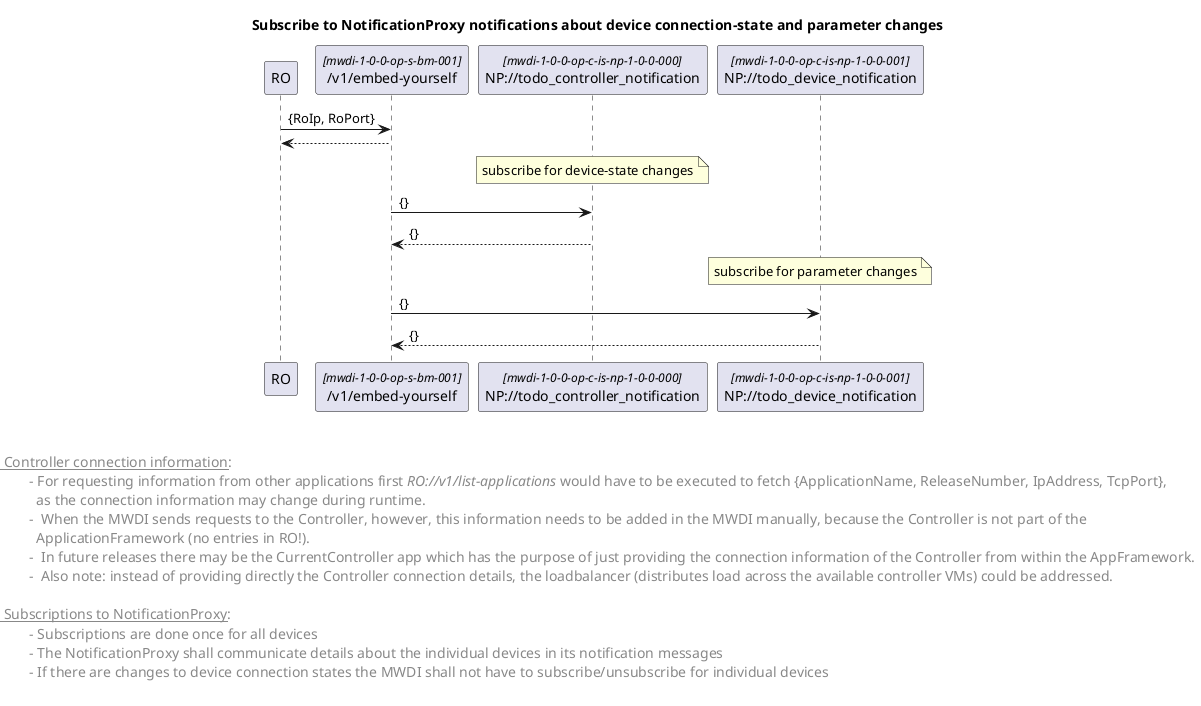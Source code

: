 @startuml
skinparam responseMessageBelowArrow true
skinparam guillemet [ ]
skinparam participant {
  StereotypeFontSize 12  
}

title Subscribe to NotificationProxy notifications about device connection-state and parameter changes

'participants
participant "RO" as ro
participant "/v1/embed-yourself" as mwdi <<mwdi-1-0-0-op-s-bm-001>>
participant "NP://todo_controller_notification" as npConnectionStatusNotif <<mwdi-1-0-0-op-c-is-np-1-0-0-000>>
participant "NP://todo_device_notification" as npDevChangeNotif <<mwdi-1-0-0-op-c-is-np-1-0-0-001>>

ro -> mwdi: {RoIp, RoPort}
mwdi --> ro

note over npConnectionStatusNotif: subscribe for device-state changes
mwdi -> npConnectionStatusNotif: {}
npConnectionStatusNotif --> mwdi: {}

note over npDevChangeNotif: subscribe for parameter changes
mwdi -> npDevChangeNotif: {}
npDevChangeNotif --> mwdi: {}


left footer 


<u> Controller connection information</u>:
\t- For requesting information from other applications first <i>RO://v1/list-applications</i> would have to be executed to fetch {ApplicationName, ReleaseNumber, IpAddress, TcpPort}, 
\t  as the connection information may change during runtime.
\t-  When the MWDI sends requests to the Controller, however, this information needs to be added in the MWDI manually, because the Controller is not part of the 
\t  ApplicationFramework (no entries in RO!). 
\t-  In future releases there may be the CurrentController app which has the purpose of just providing the connection information of the Controller from within the AppFramework.
\t-  Also note: instead of providing directly the Controller connection details, the loadbalancer (distributes load across the available controller VMs) could be addressed.

<u> Subscriptions to NotificationProxy</u>:
\t- Subscriptions are done once for all devices
\t- The NotificationProxy shall communicate details about the individual devices in its notification messages
\t- If there are changes to device connection states the MWDI shall not have to subscribe/unsubscribe for individual devices

end footer


<style>
footer {
  HorizontalAlignment left
  FontSize 14
}
</style>


@enduml